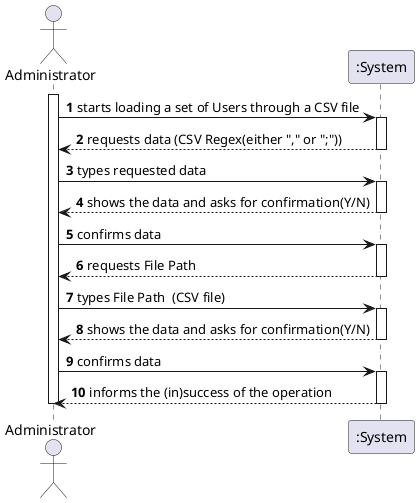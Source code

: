 @startuml
autonumber
actor "Administrator" as adm

activate adm
adm -> ":System" : starts loading a set of Users through a CSV file
activate ":System"
":System" --> adm : requests data (CSV Regex(either "," or ";"))
deactivate ":System"

adm -> ":System" : types requested data
activate ":System"
":System" --> adm : shows the data and asks for confirmation(Y/N)
deactivate ":System"
adm -> ":System" : confirms data
activate ":System"
":System" --> adm : requests File Path
deactivate ":System"

adm -> ":System" : types File Path  (CSV file)
activate ":System"
":System" --> adm : shows the data and asks for confirmation(Y/N)
deactivate ":System"

adm -> ":System" : confirms data
activate ":System"
":System" --> adm : informs the (in)success of the operation
deactivate ":System"

deactivate adm

@enduml